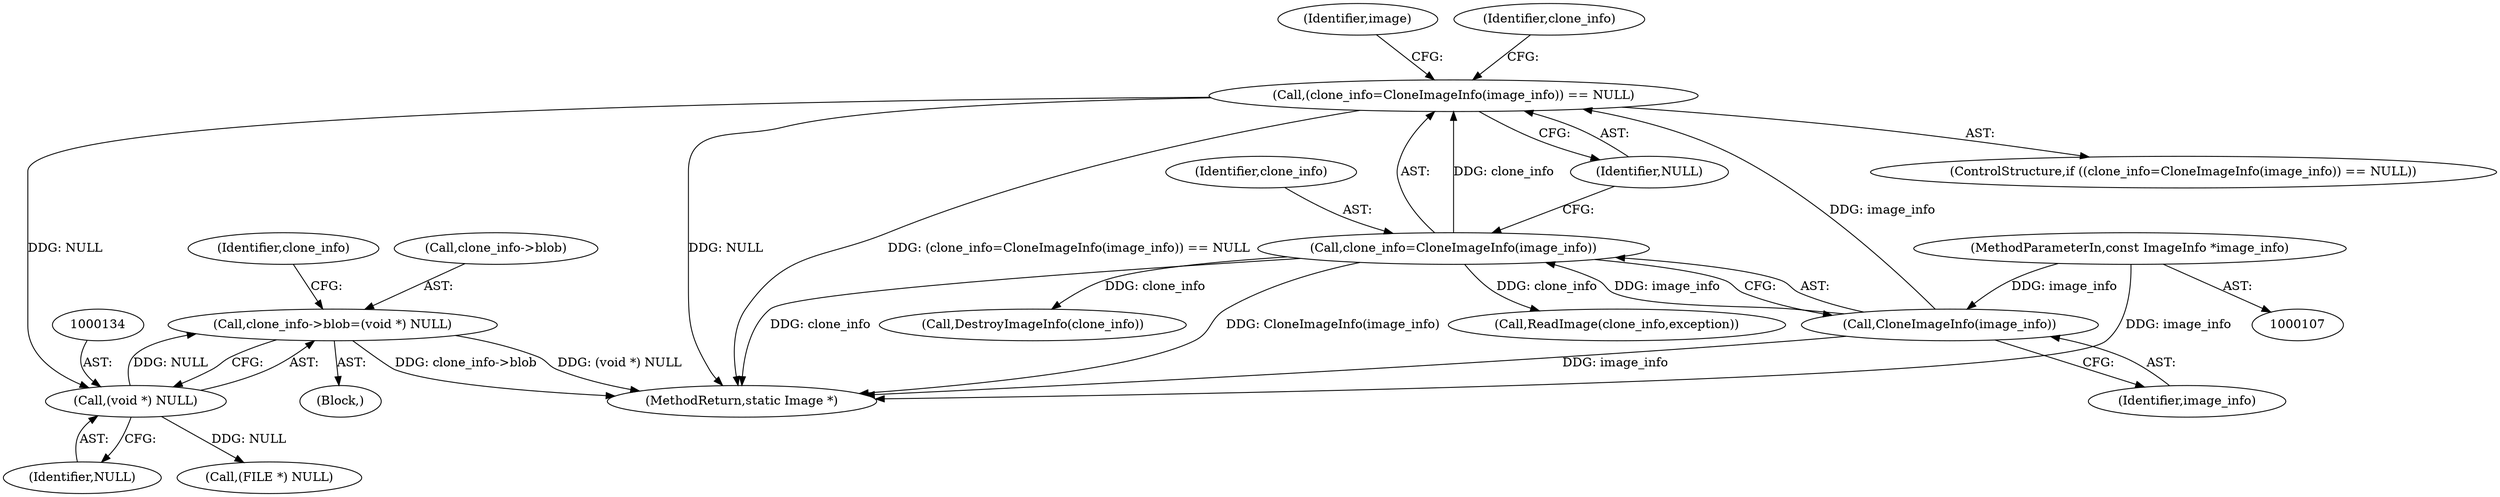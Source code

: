 digraph "0_ImageMagick_d23beebe7b1179fb75db1e85fbca3100e49593d9@pointer" {
"1000129" [label="(Call,clone_info->blob=(void *) NULL)"];
"1000133" [label="(Call,(void *) NULL)"];
"1000121" [label="(Call,(clone_info=CloneImageInfo(image_info)) == NULL)"];
"1000122" [label="(Call,clone_info=CloneImageInfo(image_info))"];
"1000124" [label="(Call,CloneImageInfo(image_info))"];
"1000109" [label="(MethodParameterIn,const ImageInfo *image_info)"];
"1000126" [label="(Identifier,NULL)"];
"1000128" [label="(Identifier,image)"];
"1000122" [label="(Call,clone_info=CloneImageInfo(image_info))"];
"1000130" [label="(Call,clone_info->blob)"];
"1000109" [label="(MethodParameterIn,const ImageInfo *image_info)"];
"1000113" [label="(Block,)"];
"1000120" [label="(ControlStructure,if ((clone_info=CloneImageInfo(image_info)) == NULL))"];
"1000138" [label="(Identifier,clone_info)"];
"1000135" [label="(Identifier,NULL)"];
"1000124" [label="(Call,CloneImageInfo(image_info))"];
"1000129" [label="(Call,clone_info->blob=(void *) NULL)"];
"1000153" [label="(Call,(FILE *) NULL)"];
"1000133" [label="(Call,(void *) NULL)"];
"1000245" [label="(Call,ReadImage(clone_info,exception))"];
"1000131" [label="(Identifier,clone_info)"];
"1000125" [label="(Identifier,image_info)"];
"1000123" [label="(Identifier,clone_info)"];
"1000328" [label="(MethodReturn,static Image *)"];
"1000121" [label="(Call,(clone_info=CloneImageInfo(image_info)) == NULL)"];
"1000324" [label="(Call,DestroyImageInfo(clone_info))"];
"1000129" -> "1000113"  [label="AST: "];
"1000129" -> "1000133"  [label="CFG: "];
"1000130" -> "1000129"  [label="AST: "];
"1000133" -> "1000129"  [label="AST: "];
"1000138" -> "1000129"  [label="CFG: "];
"1000129" -> "1000328"  [label="DDG: clone_info->blob"];
"1000129" -> "1000328"  [label="DDG: (void *) NULL"];
"1000133" -> "1000129"  [label="DDG: NULL"];
"1000133" -> "1000135"  [label="CFG: "];
"1000134" -> "1000133"  [label="AST: "];
"1000135" -> "1000133"  [label="AST: "];
"1000121" -> "1000133"  [label="DDG: NULL"];
"1000133" -> "1000153"  [label="DDG: NULL"];
"1000121" -> "1000120"  [label="AST: "];
"1000121" -> "1000126"  [label="CFG: "];
"1000122" -> "1000121"  [label="AST: "];
"1000126" -> "1000121"  [label="AST: "];
"1000128" -> "1000121"  [label="CFG: "];
"1000131" -> "1000121"  [label="CFG: "];
"1000121" -> "1000328"  [label="DDG: NULL"];
"1000121" -> "1000328"  [label="DDG: (clone_info=CloneImageInfo(image_info)) == NULL"];
"1000122" -> "1000121"  [label="DDG: clone_info"];
"1000124" -> "1000121"  [label="DDG: image_info"];
"1000122" -> "1000124"  [label="CFG: "];
"1000123" -> "1000122"  [label="AST: "];
"1000124" -> "1000122"  [label="AST: "];
"1000126" -> "1000122"  [label="CFG: "];
"1000122" -> "1000328"  [label="DDG: clone_info"];
"1000122" -> "1000328"  [label="DDG: CloneImageInfo(image_info)"];
"1000124" -> "1000122"  [label="DDG: image_info"];
"1000122" -> "1000245"  [label="DDG: clone_info"];
"1000122" -> "1000324"  [label="DDG: clone_info"];
"1000124" -> "1000125"  [label="CFG: "];
"1000125" -> "1000124"  [label="AST: "];
"1000124" -> "1000328"  [label="DDG: image_info"];
"1000109" -> "1000124"  [label="DDG: image_info"];
"1000109" -> "1000107"  [label="AST: "];
"1000109" -> "1000328"  [label="DDG: image_info"];
}
